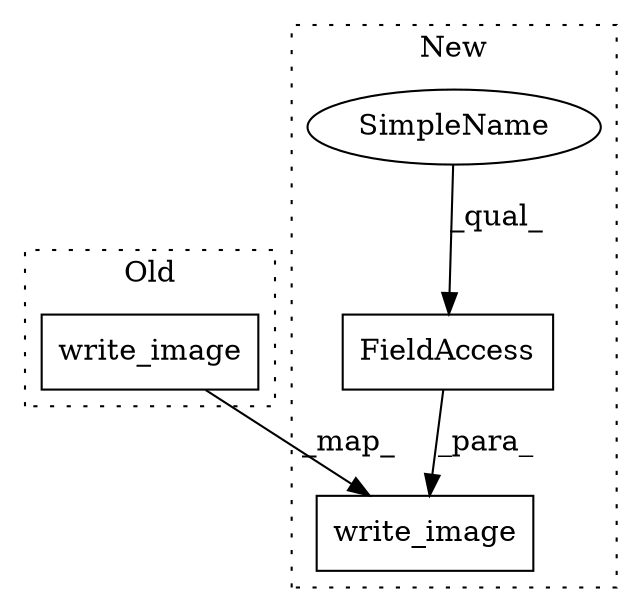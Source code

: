 digraph G {
subgraph cluster0 {
1 [label="write_image" a="32" s="719,749" l="12,1" shape="box"];
label = "Old";
style="dotted";
}
subgraph cluster1 {
2 [label="write_image" a="32" s="986,1028" l="12,1" shape="box"];
3 [label="FieldAccess" a="22" s="1017" l="11" shape="box"];
4 [label="SimpleName" a="42" s="1017" l="4" shape="ellipse"];
label = "New";
style="dotted";
}
1 -> 2 [label="_map_"];
3 -> 2 [label="_para_"];
4 -> 3 [label="_qual_"];
}
